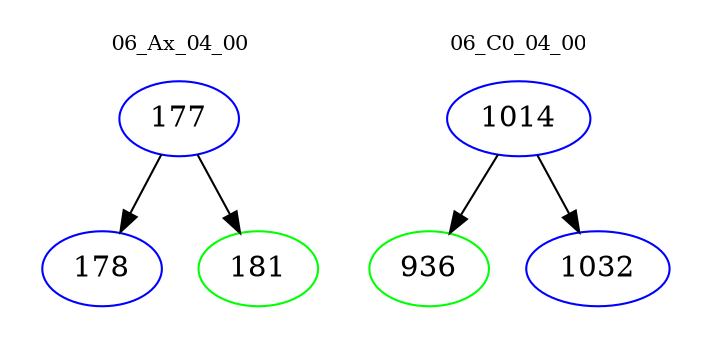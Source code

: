 digraph{
subgraph cluster_0 {
color = white
label = "06_Ax_04_00";
fontsize=10;
T0_177 [label="177", color="blue"]
T0_177 -> T0_178 [color="black"]
T0_178 [label="178", color="blue"]
T0_177 -> T0_181 [color="black"]
T0_181 [label="181", color="green"]
}
subgraph cluster_1 {
color = white
label = "06_C0_04_00";
fontsize=10;
T1_1014 [label="1014", color="blue"]
T1_1014 -> T1_936 [color="black"]
T1_936 [label="936", color="green"]
T1_1014 -> T1_1032 [color="black"]
T1_1032 [label="1032", color="blue"]
}
}
